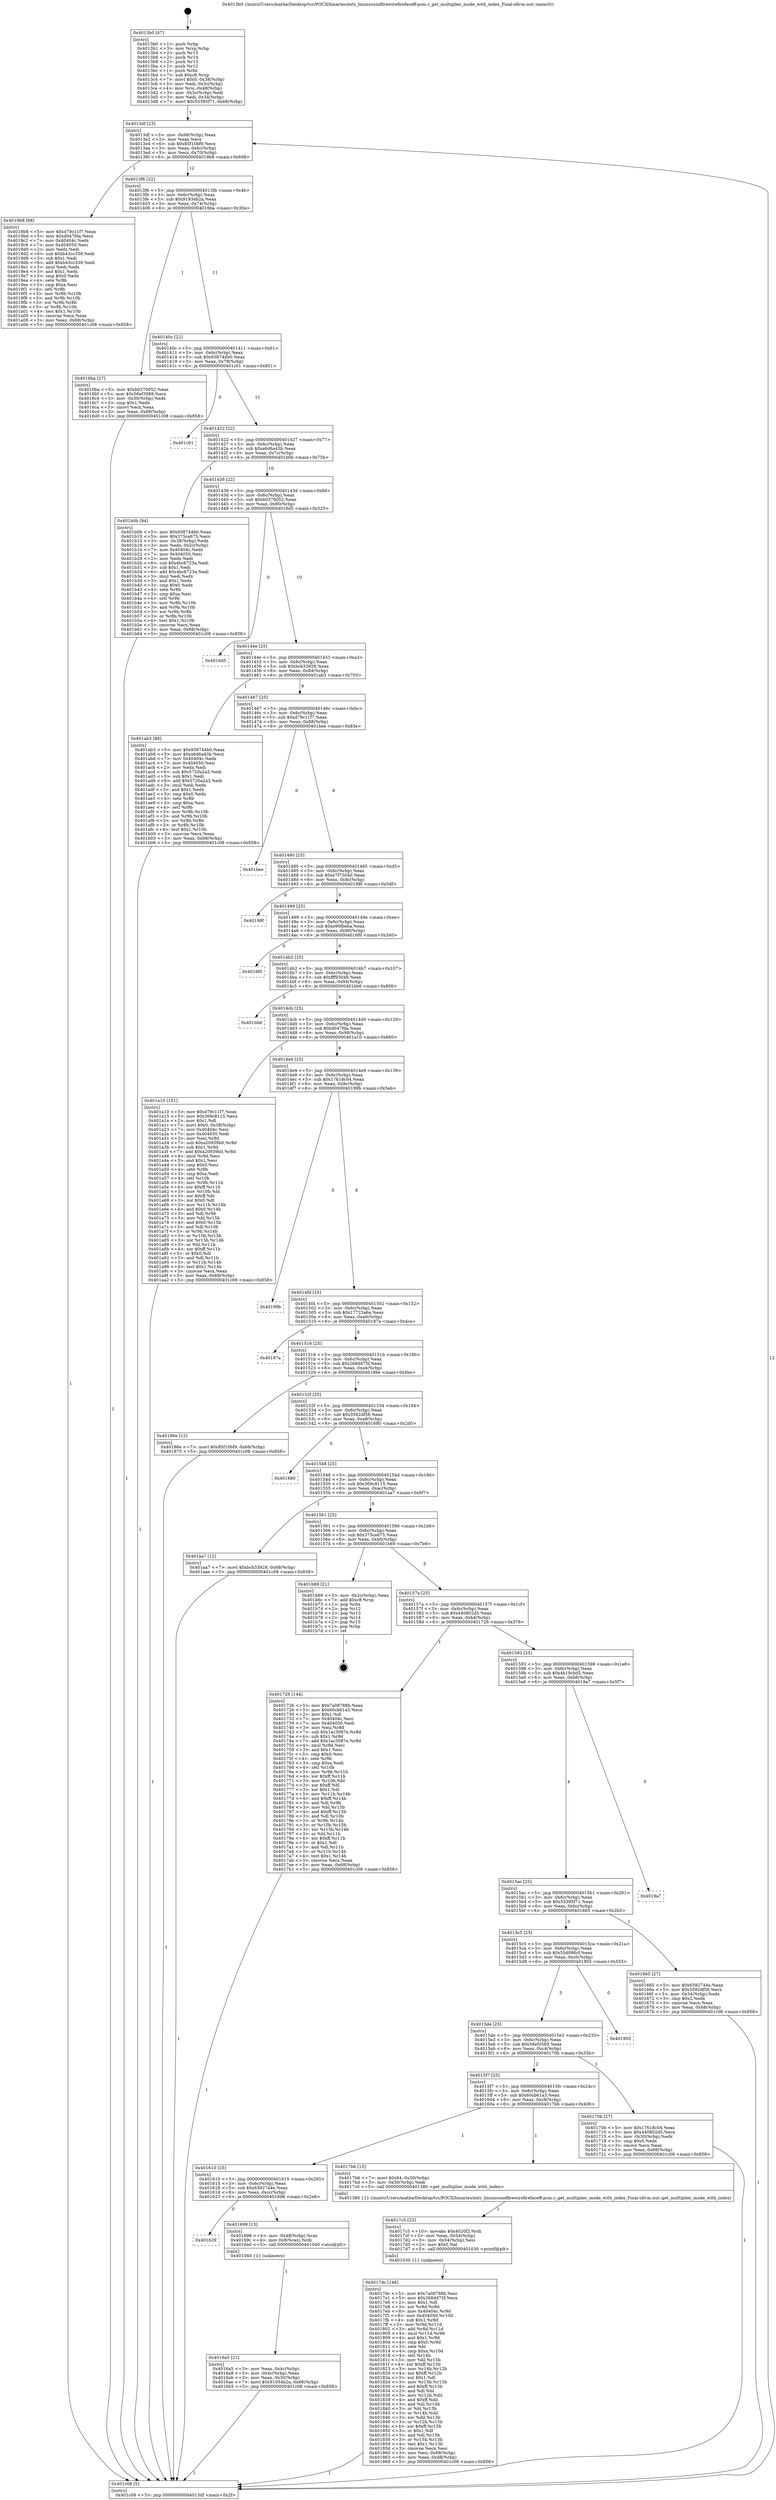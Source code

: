 digraph "0x4013b0" {
  label = "0x4013b0 (/mnt/c/Users/mathe/Desktop/tcc/POCII/binaries/extr_linuxsoundfirewirefirefaceff-pcm.c_get_multiplier_mode_with_index_Final-ollvm.out::main(0))"
  labelloc = "t"
  node[shape=record]

  Entry [label="",width=0.3,height=0.3,shape=circle,fillcolor=black,style=filled]
  "0x4013df" [label="{
     0x4013df [23]\l
     | [instrs]\l
     &nbsp;&nbsp;0x4013df \<+3\>: mov -0x68(%rbp),%eax\l
     &nbsp;&nbsp;0x4013e2 \<+2\>: mov %eax,%ecx\l
     &nbsp;&nbsp;0x4013e4 \<+6\>: sub $0x85f10bf9,%ecx\l
     &nbsp;&nbsp;0x4013ea \<+3\>: mov %eax,-0x6c(%rbp)\l
     &nbsp;&nbsp;0x4013ed \<+3\>: mov %ecx,-0x70(%rbp)\l
     &nbsp;&nbsp;0x4013f0 \<+6\>: je 00000000004019b8 \<main+0x608\>\l
  }"]
  "0x4019b8" [label="{
     0x4019b8 [88]\l
     | [instrs]\l
     &nbsp;&nbsp;0x4019b8 \<+5\>: mov $0xd79c11f7,%eax\l
     &nbsp;&nbsp;0x4019bd \<+5\>: mov $0xd047fda,%ecx\l
     &nbsp;&nbsp;0x4019c2 \<+7\>: mov 0x40404c,%edx\l
     &nbsp;&nbsp;0x4019c9 \<+7\>: mov 0x404050,%esi\l
     &nbsp;&nbsp;0x4019d0 \<+2\>: mov %edx,%edi\l
     &nbsp;&nbsp;0x4019d2 \<+6\>: sub $0xb43cc339,%edi\l
     &nbsp;&nbsp;0x4019d8 \<+3\>: sub $0x1,%edi\l
     &nbsp;&nbsp;0x4019db \<+6\>: add $0xb43cc339,%edi\l
     &nbsp;&nbsp;0x4019e1 \<+3\>: imul %edi,%edx\l
     &nbsp;&nbsp;0x4019e4 \<+3\>: and $0x1,%edx\l
     &nbsp;&nbsp;0x4019e7 \<+3\>: cmp $0x0,%edx\l
     &nbsp;&nbsp;0x4019ea \<+4\>: sete %r8b\l
     &nbsp;&nbsp;0x4019ee \<+3\>: cmp $0xa,%esi\l
     &nbsp;&nbsp;0x4019f1 \<+4\>: setl %r9b\l
     &nbsp;&nbsp;0x4019f5 \<+3\>: mov %r8b,%r10b\l
     &nbsp;&nbsp;0x4019f8 \<+3\>: and %r9b,%r10b\l
     &nbsp;&nbsp;0x4019fb \<+3\>: xor %r9b,%r8b\l
     &nbsp;&nbsp;0x4019fe \<+3\>: or %r8b,%r10b\l
     &nbsp;&nbsp;0x401a01 \<+4\>: test $0x1,%r10b\l
     &nbsp;&nbsp;0x401a05 \<+3\>: cmovne %ecx,%eax\l
     &nbsp;&nbsp;0x401a08 \<+3\>: mov %eax,-0x68(%rbp)\l
     &nbsp;&nbsp;0x401a0b \<+5\>: jmp 0000000000401c08 \<main+0x858\>\l
  }"]
  "0x4013f6" [label="{
     0x4013f6 [22]\l
     | [instrs]\l
     &nbsp;&nbsp;0x4013f6 \<+5\>: jmp 00000000004013fb \<main+0x4b\>\l
     &nbsp;&nbsp;0x4013fb \<+3\>: mov -0x6c(%rbp),%eax\l
     &nbsp;&nbsp;0x4013fe \<+5\>: sub $0x91934b2a,%eax\l
     &nbsp;&nbsp;0x401403 \<+3\>: mov %eax,-0x74(%rbp)\l
     &nbsp;&nbsp;0x401406 \<+6\>: je 00000000004016ba \<main+0x30a\>\l
  }"]
  Exit [label="",width=0.3,height=0.3,shape=circle,fillcolor=black,style=filled,peripheries=2]
  "0x4016ba" [label="{
     0x4016ba [27]\l
     | [instrs]\l
     &nbsp;&nbsp;0x4016ba \<+5\>: mov $0xb0370052,%eax\l
     &nbsp;&nbsp;0x4016bf \<+5\>: mov $0x56ef3569,%ecx\l
     &nbsp;&nbsp;0x4016c4 \<+3\>: mov -0x30(%rbp),%edx\l
     &nbsp;&nbsp;0x4016c7 \<+3\>: cmp $0x1,%edx\l
     &nbsp;&nbsp;0x4016ca \<+3\>: cmovl %ecx,%eax\l
     &nbsp;&nbsp;0x4016cd \<+3\>: mov %eax,-0x68(%rbp)\l
     &nbsp;&nbsp;0x4016d0 \<+5\>: jmp 0000000000401c08 \<main+0x858\>\l
  }"]
  "0x40140c" [label="{
     0x40140c [22]\l
     | [instrs]\l
     &nbsp;&nbsp;0x40140c \<+5\>: jmp 0000000000401411 \<main+0x61\>\l
     &nbsp;&nbsp;0x401411 \<+3\>: mov -0x6c(%rbp),%eax\l
     &nbsp;&nbsp;0x401414 \<+5\>: sub $0x938744b0,%eax\l
     &nbsp;&nbsp;0x401419 \<+3\>: mov %eax,-0x78(%rbp)\l
     &nbsp;&nbsp;0x40141c \<+6\>: je 0000000000401c01 \<main+0x851\>\l
  }"]
  "0x4017dc" [label="{
     0x4017dc [146]\l
     | [instrs]\l
     &nbsp;&nbsp;0x4017dc \<+5\>: mov $0x7a08788b,%esi\l
     &nbsp;&nbsp;0x4017e1 \<+5\>: mov $0x268dd75f,%ecx\l
     &nbsp;&nbsp;0x4017e6 \<+2\>: mov $0x1,%dl\l
     &nbsp;&nbsp;0x4017e8 \<+3\>: xor %r8d,%r8d\l
     &nbsp;&nbsp;0x4017eb \<+8\>: mov 0x40404c,%r9d\l
     &nbsp;&nbsp;0x4017f3 \<+8\>: mov 0x404050,%r10d\l
     &nbsp;&nbsp;0x4017fb \<+4\>: sub $0x1,%r8d\l
     &nbsp;&nbsp;0x4017ff \<+3\>: mov %r9d,%r11d\l
     &nbsp;&nbsp;0x401802 \<+3\>: add %r8d,%r11d\l
     &nbsp;&nbsp;0x401805 \<+4\>: imul %r11d,%r9d\l
     &nbsp;&nbsp;0x401809 \<+4\>: and $0x1,%r9d\l
     &nbsp;&nbsp;0x40180d \<+4\>: cmp $0x0,%r9d\l
     &nbsp;&nbsp;0x401811 \<+3\>: sete %bl\l
     &nbsp;&nbsp;0x401814 \<+4\>: cmp $0xa,%r10d\l
     &nbsp;&nbsp;0x401818 \<+4\>: setl %r14b\l
     &nbsp;&nbsp;0x40181c \<+3\>: mov %bl,%r15b\l
     &nbsp;&nbsp;0x40181f \<+4\>: xor $0xff,%r15b\l
     &nbsp;&nbsp;0x401823 \<+3\>: mov %r14b,%r12b\l
     &nbsp;&nbsp;0x401826 \<+4\>: xor $0xff,%r12b\l
     &nbsp;&nbsp;0x40182a \<+3\>: xor $0x1,%dl\l
     &nbsp;&nbsp;0x40182d \<+3\>: mov %r15b,%r13b\l
     &nbsp;&nbsp;0x401830 \<+4\>: and $0xff,%r13b\l
     &nbsp;&nbsp;0x401834 \<+2\>: and %dl,%bl\l
     &nbsp;&nbsp;0x401836 \<+3\>: mov %r12b,%dil\l
     &nbsp;&nbsp;0x401839 \<+4\>: and $0xff,%dil\l
     &nbsp;&nbsp;0x40183d \<+3\>: and %dl,%r14b\l
     &nbsp;&nbsp;0x401840 \<+3\>: or %bl,%r13b\l
     &nbsp;&nbsp;0x401843 \<+3\>: or %r14b,%dil\l
     &nbsp;&nbsp;0x401846 \<+3\>: xor %dil,%r13b\l
     &nbsp;&nbsp;0x401849 \<+3\>: or %r12b,%r15b\l
     &nbsp;&nbsp;0x40184c \<+4\>: xor $0xff,%r15b\l
     &nbsp;&nbsp;0x401850 \<+3\>: or $0x1,%dl\l
     &nbsp;&nbsp;0x401853 \<+3\>: and %dl,%r15b\l
     &nbsp;&nbsp;0x401856 \<+3\>: or %r15b,%r13b\l
     &nbsp;&nbsp;0x401859 \<+4\>: test $0x1,%r13b\l
     &nbsp;&nbsp;0x40185d \<+3\>: cmovne %ecx,%esi\l
     &nbsp;&nbsp;0x401860 \<+3\>: mov %esi,-0x68(%rbp)\l
     &nbsp;&nbsp;0x401863 \<+6\>: mov %eax,-0xd8(%rbp)\l
     &nbsp;&nbsp;0x401869 \<+5\>: jmp 0000000000401c08 \<main+0x858\>\l
  }"]
  "0x401c01" [label="{
     0x401c01\l
  }", style=dashed]
  "0x401422" [label="{
     0x401422 [22]\l
     | [instrs]\l
     &nbsp;&nbsp;0x401422 \<+5\>: jmp 0000000000401427 \<main+0x77\>\l
     &nbsp;&nbsp;0x401427 \<+3\>: mov -0x6c(%rbp),%eax\l
     &nbsp;&nbsp;0x40142a \<+5\>: sub $0xa6d6a43b,%eax\l
     &nbsp;&nbsp;0x40142f \<+3\>: mov %eax,-0x7c(%rbp)\l
     &nbsp;&nbsp;0x401432 \<+6\>: je 0000000000401b0b \<main+0x75b\>\l
  }"]
  "0x4017c5" [label="{
     0x4017c5 [23]\l
     | [instrs]\l
     &nbsp;&nbsp;0x4017c5 \<+10\>: movabs $0x4020f2,%rdi\l
     &nbsp;&nbsp;0x4017cf \<+3\>: mov %eax,-0x54(%rbp)\l
     &nbsp;&nbsp;0x4017d2 \<+3\>: mov -0x54(%rbp),%esi\l
     &nbsp;&nbsp;0x4017d5 \<+2\>: mov $0x0,%al\l
     &nbsp;&nbsp;0x4017d7 \<+5\>: call 0000000000401030 \<printf@plt\>\l
     | [calls]\l
     &nbsp;&nbsp;0x401030 \{1\} (unknown)\l
  }"]
  "0x401b0b" [label="{
     0x401b0b [94]\l
     | [instrs]\l
     &nbsp;&nbsp;0x401b0b \<+5\>: mov $0x938744b0,%eax\l
     &nbsp;&nbsp;0x401b10 \<+5\>: mov $0x375ca675,%ecx\l
     &nbsp;&nbsp;0x401b15 \<+3\>: mov -0x38(%rbp),%edx\l
     &nbsp;&nbsp;0x401b18 \<+3\>: mov %edx,-0x2c(%rbp)\l
     &nbsp;&nbsp;0x401b1b \<+7\>: mov 0x40404c,%edx\l
     &nbsp;&nbsp;0x401b22 \<+7\>: mov 0x404050,%esi\l
     &nbsp;&nbsp;0x401b29 \<+2\>: mov %edx,%edi\l
     &nbsp;&nbsp;0x401b2b \<+6\>: sub $0x4bc6723a,%edi\l
     &nbsp;&nbsp;0x401b31 \<+3\>: sub $0x1,%edi\l
     &nbsp;&nbsp;0x401b34 \<+6\>: add $0x4bc6723a,%edi\l
     &nbsp;&nbsp;0x401b3a \<+3\>: imul %edi,%edx\l
     &nbsp;&nbsp;0x401b3d \<+3\>: and $0x1,%edx\l
     &nbsp;&nbsp;0x401b40 \<+3\>: cmp $0x0,%edx\l
     &nbsp;&nbsp;0x401b43 \<+4\>: sete %r8b\l
     &nbsp;&nbsp;0x401b47 \<+3\>: cmp $0xa,%esi\l
     &nbsp;&nbsp;0x401b4a \<+4\>: setl %r9b\l
     &nbsp;&nbsp;0x401b4e \<+3\>: mov %r8b,%r10b\l
     &nbsp;&nbsp;0x401b51 \<+3\>: and %r9b,%r10b\l
     &nbsp;&nbsp;0x401b54 \<+3\>: xor %r9b,%r8b\l
     &nbsp;&nbsp;0x401b57 \<+3\>: or %r8b,%r10b\l
     &nbsp;&nbsp;0x401b5a \<+4\>: test $0x1,%r10b\l
     &nbsp;&nbsp;0x401b5e \<+3\>: cmovne %ecx,%eax\l
     &nbsp;&nbsp;0x401b61 \<+3\>: mov %eax,-0x68(%rbp)\l
     &nbsp;&nbsp;0x401b64 \<+5\>: jmp 0000000000401c08 \<main+0x858\>\l
  }"]
  "0x401438" [label="{
     0x401438 [22]\l
     | [instrs]\l
     &nbsp;&nbsp;0x401438 \<+5\>: jmp 000000000040143d \<main+0x8d\>\l
     &nbsp;&nbsp;0x40143d \<+3\>: mov -0x6c(%rbp),%eax\l
     &nbsp;&nbsp;0x401440 \<+5\>: sub $0xb0370052,%eax\l
     &nbsp;&nbsp;0x401445 \<+3\>: mov %eax,-0x80(%rbp)\l
     &nbsp;&nbsp;0x401448 \<+6\>: je 00000000004016d5 \<main+0x325\>\l
  }"]
  "0x4016a5" [label="{
     0x4016a5 [21]\l
     | [instrs]\l
     &nbsp;&nbsp;0x4016a5 \<+3\>: mov %eax,-0x4c(%rbp)\l
     &nbsp;&nbsp;0x4016a8 \<+3\>: mov -0x4c(%rbp),%eax\l
     &nbsp;&nbsp;0x4016ab \<+3\>: mov %eax,-0x30(%rbp)\l
     &nbsp;&nbsp;0x4016ae \<+7\>: movl $0x91934b2a,-0x68(%rbp)\l
     &nbsp;&nbsp;0x4016b5 \<+5\>: jmp 0000000000401c08 \<main+0x858\>\l
  }"]
  "0x4016d5" [label="{
     0x4016d5\l
  }", style=dashed]
  "0x40144e" [label="{
     0x40144e [25]\l
     | [instrs]\l
     &nbsp;&nbsp;0x40144e \<+5\>: jmp 0000000000401453 \<main+0xa3\>\l
     &nbsp;&nbsp;0x401453 \<+3\>: mov -0x6c(%rbp),%eax\l
     &nbsp;&nbsp;0x401456 \<+5\>: sub $0xbcb33928,%eax\l
     &nbsp;&nbsp;0x40145b \<+6\>: mov %eax,-0x84(%rbp)\l
     &nbsp;&nbsp;0x401461 \<+6\>: je 0000000000401ab3 \<main+0x703\>\l
  }"]
  "0x401629" [label="{
     0x401629\l
  }", style=dashed]
  "0x401ab3" [label="{
     0x401ab3 [88]\l
     | [instrs]\l
     &nbsp;&nbsp;0x401ab3 \<+5\>: mov $0x938744b0,%eax\l
     &nbsp;&nbsp;0x401ab8 \<+5\>: mov $0xa6d6a43b,%ecx\l
     &nbsp;&nbsp;0x401abd \<+7\>: mov 0x40404c,%edx\l
     &nbsp;&nbsp;0x401ac4 \<+7\>: mov 0x404050,%esi\l
     &nbsp;&nbsp;0x401acb \<+2\>: mov %edx,%edi\l
     &nbsp;&nbsp;0x401acd \<+6\>: sub $0x5720a2a3,%edi\l
     &nbsp;&nbsp;0x401ad3 \<+3\>: sub $0x1,%edi\l
     &nbsp;&nbsp;0x401ad6 \<+6\>: add $0x5720a2a3,%edi\l
     &nbsp;&nbsp;0x401adc \<+3\>: imul %edi,%edx\l
     &nbsp;&nbsp;0x401adf \<+3\>: and $0x1,%edx\l
     &nbsp;&nbsp;0x401ae2 \<+3\>: cmp $0x0,%edx\l
     &nbsp;&nbsp;0x401ae5 \<+4\>: sete %r8b\l
     &nbsp;&nbsp;0x401ae9 \<+3\>: cmp $0xa,%esi\l
     &nbsp;&nbsp;0x401aec \<+4\>: setl %r9b\l
     &nbsp;&nbsp;0x401af0 \<+3\>: mov %r8b,%r10b\l
     &nbsp;&nbsp;0x401af3 \<+3\>: and %r9b,%r10b\l
     &nbsp;&nbsp;0x401af6 \<+3\>: xor %r9b,%r8b\l
     &nbsp;&nbsp;0x401af9 \<+3\>: or %r8b,%r10b\l
     &nbsp;&nbsp;0x401afc \<+4\>: test $0x1,%r10b\l
     &nbsp;&nbsp;0x401b00 \<+3\>: cmovne %ecx,%eax\l
     &nbsp;&nbsp;0x401b03 \<+3\>: mov %eax,-0x68(%rbp)\l
     &nbsp;&nbsp;0x401b06 \<+5\>: jmp 0000000000401c08 \<main+0x858\>\l
  }"]
  "0x401467" [label="{
     0x401467 [25]\l
     | [instrs]\l
     &nbsp;&nbsp;0x401467 \<+5\>: jmp 000000000040146c \<main+0xbc\>\l
     &nbsp;&nbsp;0x40146c \<+3\>: mov -0x6c(%rbp),%eax\l
     &nbsp;&nbsp;0x40146f \<+5\>: sub $0xd79c11f7,%eax\l
     &nbsp;&nbsp;0x401474 \<+6\>: mov %eax,-0x88(%rbp)\l
     &nbsp;&nbsp;0x40147a \<+6\>: je 0000000000401bee \<main+0x83e\>\l
  }"]
  "0x401698" [label="{
     0x401698 [13]\l
     | [instrs]\l
     &nbsp;&nbsp;0x401698 \<+4\>: mov -0x48(%rbp),%rax\l
     &nbsp;&nbsp;0x40169c \<+4\>: mov 0x8(%rax),%rdi\l
     &nbsp;&nbsp;0x4016a0 \<+5\>: call 0000000000401040 \<atoi@plt\>\l
     | [calls]\l
     &nbsp;&nbsp;0x401040 \{1\} (unknown)\l
  }"]
  "0x401bee" [label="{
     0x401bee\l
  }", style=dashed]
  "0x401480" [label="{
     0x401480 [25]\l
     | [instrs]\l
     &nbsp;&nbsp;0x401480 \<+5\>: jmp 0000000000401485 \<main+0xd5\>\l
     &nbsp;&nbsp;0x401485 \<+3\>: mov -0x6c(%rbp),%eax\l
     &nbsp;&nbsp;0x401488 \<+5\>: sub $0xe7f73040,%eax\l
     &nbsp;&nbsp;0x40148d \<+6\>: mov %eax,-0x8c(%rbp)\l
     &nbsp;&nbsp;0x401493 \<+6\>: je 000000000040198f \<main+0x5df\>\l
  }"]
  "0x401610" [label="{
     0x401610 [25]\l
     | [instrs]\l
     &nbsp;&nbsp;0x401610 \<+5\>: jmp 0000000000401615 \<main+0x265\>\l
     &nbsp;&nbsp;0x401615 \<+3\>: mov -0x6c(%rbp),%eax\l
     &nbsp;&nbsp;0x401618 \<+5\>: sub $0x6392744e,%eax\l
     &nbsp;&nbsp;0x40161d \<+6\>: mov %eax,-0xcc(%rbp)\l
     &nbsp;&nbsp;0x401623 \<+6\>: je 0000000000401698 \<main+0x2e8\>\l
  }"]
  "0x40198f" [label="{
     0x40198f\l
  }", style=dashed]
  "0x401499" [label="{
     0x401499 [25]\l
     | [instrs]\l
     &nbsp;&nbsp;0x401499 \<+5\>: jmp 000000000040149e \<main+0xee\>\l
     &nbsp;&nbsp;0x40149e \<+3\>: mov -0x6c(%rbp),%eax\l
     &nbsp;&nbsp;0x4014a1 \<+5\>: sub $0xe90fbeba,%eax\l
     &nbsp;&nbsp;0x4014a6 \<+6\>: mov %eax,-0x90(%rbp)\l
     &nbsp;&nbsp;0x4014ac \<+6\>: je 00000000004016f0 \<main+0x340\>\l
  }"]
  "0x4017b6" [label="{
     0x4017b6 [15]\l
     | [instrs]\l
     &nbsp;&nbsp;0x4017b6 \<+7\>: movl $0x64,-0x50(%rbp)\l
     &nbsp;&nbsp;0x4017bd \<+3\>: mov -0x50(%rbp),%edi\l
     &nbsp;&nbsp;0x4017c0 \<+5\>: call 0000000000401380 \<get_multiplier_mode_with_index\>\l
     | [calls]\l
     &nbsp;&nbsp;0x401380 \{1\} (/mnt/c/Users/mathe/Desktop/tcc/POCII/binaries/extr_linuxsoundfirewirefirefaceff-pcm.c_get_multiplier_mode_with_index_Final-ollvm.out::get_multiplier_mode_with_index)\l
  }"]
  "0x4016f0" [label="{
     0x4016f0\l
  }", style=dashed]
  "0x4014b2" [label="{
     0x4014b2 [25]\l
     | [instrs]\l
     &nbsp;&nbsp;0x4014b2 \<+5\>: jmp 00000000004014b7 \<main+0x107\>\l
     &nbsp;&nbsp;0x4014b7 \<+3\>: mov -0x6c(%rbp),%eax\l
     &nbsp;&nbsp;0x4014ba \<+5\>: sub $0xfff93048,%eax\l
     &nbsp;&nbsp;0x4014bf \<+6\>: mov %eax,-0x94(%rbp)\l
     &nbsp;&nbsp;0x4014c5 \<+6\>: je 0000000000401bb6 \<main+0x806\>\l
  }"]
  "0x4015f7" [label="{
     0x4015f7 [25]\l
     | [instrs]\l
     &nbsp;&nbsp;0x4015f7 \<+5\>: jmp 00000000004015fc \<main+0x24c\>\l
     &nbsp;&nbsp;0x4015fc \<+3\>: mov -0x6c(%rbp),%eax\l
     &nbsp;&nbsp;0x4015ff \<+5\>: sub $0x60cb61a3,%eax\l
     &nbsp;&nbsp;0x401604 \<+6\>: mov %eax,-0xc8(%rbp)\l
     &nbsp;&nbsp;0x40160a \<+6\>: je 00000000004017b6 \<main+0x406\>\l
  }"]
  "0x401bb6" [label="{
     0x401bb6\l
  }", style=dashed]
  "0x4014cb" [label="{
     0x4014cb [25]\l
     | [instrs]\l
     &nbsp;&nbsp;0x4014cb \<+5\>: jmp 00000000004014d0 \<main+0x120\>\l
     &nbsp;&nbsp;0x4014d0 \<+3\>: mov -0x6c(%rbp),%eax\l
     &nbsp;&nbsp;0x4014d3 \<+5\>: sub $0xd047fda,%eax\l
     &nbsp;&nbsp;0x4014d8 \<+6\>: mov %eax,-0x98(%rbp)\l
     &nbsp;&nbsp;0x4014de \<+6\>: je 0000000000401a10 \<main+0x660\>\l
  }"]
  "0x40170b" [label="{
     0x40170b [27]\l
     | [instrs]\l
     &nbsp;&nbsp;0x40170b \<+5\>: mov $0x17618c04,%eax\l
     &nbsp;&nbsp;0x401710 \<+5\>: mov $0x440802d5,%ecx\l
     &nbsp;&nbsp;0x401715 \<+3\>: mov -0x30(%rbp),%edx\l
     &nbsp;&nbsp;0x401718 \<+3\>: cmp $0x0,%edx\l
     &nbsp;&nbsp;0x40171b \<+3\>: cmove %ecx,%eax\l
     &nbsp;&nbsp;0x40171e \<+3\>: mov %eax,-0x68(%rbp)\l
     &nbsp;&nbsp;0x401721 \<+5\>: jmp 0000000000401c08 \<main+0x858\>\l
  }"]
  "0x401a10" [label="{
     0x401a10 [151]\l
     | [instrs]\l
     &nbsp;&nbsp;0x401a10 \<+5\>: mov $0xd79c11f7,%eax\l
     &nbsp;&nbsp;0x401a15 \<+5\>: mov $0x369c8115,%ecx\l
     &nbsp;&nbsp;0x401a1a \<+2\>: mov $0x1,%dl\l
     &nbsp;&nbsp;0x401a1c \<+7\>: movl $0x0,-0x38(%rbp)\l
     &nbsp;&nbsp;0x401a23 \<+7\>: mov 0x40404c,%esi\l
     &nbsp;&nbsp;0x401a2a \<+7\>: mov 0x404050,%edi\l
     &nbsp;&nbsp;0x401a31 \<+3\>: mov %esi,%r8d\l
     &nbsp;&nbsp;0x401a34 \<+7\>: sub $0xa20939b0,%r8d\l
     &nbsp;&nbsp;0x401a3b \<+4\>: sub $0x1,%r8d\l
     &nbsp;&nbsp;0x401a3f \<+7\>: add $0xa20939b0,%r8d\l
     &nbsp;&nbsp;0x401a46 \<+4\>: imul %r8d,%esi\l
     &nbsp;&nbsp;0x401a4a \<+3\>: and $0x1,%esi\l
     &nbsp;&nbsp;0x401a4d \<+3\>: cmp $0x0,%esi\l
     &nbsp;&nbsp;0x401a50 \<+4\>: sete %r9b\l
     &nbsp;&nbsp;0x401a54 \<+3\>: cmp $0xa,%edi\l
     &nbsp;&nbsp;0x401a57 \<+4\>: setl %r10b\l
     &nbsp;&nbsp;0x401a5b \<+3\>: mov %r9b,%r11b\l
     &nbsp;&nbsp;0x401a5e \<+4\>: xor $0xff,%r11b\l
     &nbsp;&nbsp;0x401a62 \<+3\>: mov %r10b,%bl\l
     &nbsp;&nbsp;0x401a65 \<+3\>: xor $0xff,%bl\l
     &nbsp;&nbsp;0x401a68 \<+3\>: xor $0x0,%dl\l
     &nbsp;&nbsp;0x401a6b \<+3\>: mov %r11b,%r14b\l
     &nbsp;&nbsp;0x401a6e \<+4\>: and $0x0,%r14b\l
     &nbsp;&nbsp;0x401a72 \<+3\>: and %dl,%r9b\l
     &nbsp;&nbsp;0x401a75 \<+3\>: mov %bl,%r15b\l
     &nbsp;&nbsp;0x401a78 \<+4\>: and $0x0,%r15b\l
     &nbsp;&nbsp;0x401a7c \<+3\>: and %dl,%r10b\l
     &nbsp;&nbsp;0x401a7f \<+3\>: or %r9b,%r14b\l
     &nbsp;&nbsp;0x401a82 \<+3\>: or %r10b,%r15b\l
     &nbsp;&nbsp;0x401a85 \<+3\>: xor %r15b,%r14b\l
     &nbsp;&nbsp;0x401a88 \<+3\>: or %bl,%r11b\l
     &nbsp;&nbsp;0x401a8b \<+4\>: xor $0xff,%r11b\l
     &nbsp;&nbsp;0x401a8f \<+3\>: or $0x0,%dl\l
     &nbsp;&nbsp;0x401a92 \<+3\>: and %dl,%r11b\l
     &nbsp;&nbsp;0x401a95 \<+3\>: or %r11b,%r14b\l
     &nbsp;&nbsp;0x401a98 \<+4\>: test $0x1,%r14b\l
     &nbsp;&nbsp;0x401a9c \<+3\>: cmovne %ecx,%eax\l
     &nbsp;&nbsp;0x401a9f \<+3\>: mov %eax,-0x68(%rbp)\l
     &nbsp;&nbsp;0x401aa2 \<+5\>: jmp 0000000000401c08 \<main+0x858\>\l
  }"]
  "0x4014e4" [label="{
     0x4014e4 [25]\l
     | [instrs]\l
     &nbsp;&nbsp;0x4014e4 \<+5\>: jmp 00000000004014e9 \<main+0x139\>\l
     &nbsp;&nbsp;0x4014e9 \<+3\>: mov -0x6c(%rbp),%eax\l
     &nbsp;&nbsp;0x4014ec \<+5\>: sub $0x17618c04,%eax\l
     &nbsp;&nbsp;0x4014f1 \<+6\>: mov %eax,-0x9c(%rbp)\l
     &nbsp;&nbsp;0x4014f7 \<+6\>: je 000000000040199b \<main+0x5eb\>\l
  }"]
  "0x4015de" [label="{
     0x4015de [25]\l
     | [instrs]\l
     &nbsp;&nbsp;0x4015de \<+5\>: jmp 00000000004015e3 \<main+0x233\>\l
     &nbsp;&nbsp;0x4015e3 \<+3\>: mov -0x6c(%rbp),%eax\l
     &nbsp;&nbsp;0x4015e6 \<+5\>: sub $0x56ef3569,%eax\l
     &nbsp;&nbsp;0x4015eb \<+6\>: mov %eax,-0xc4(%rbp)\l
     &nbsp;&nbsp;0x4015f1 \<+6\>: je 000000000040170b \<main+0x35b\>\l
  }"]
  "0x40199b" [label="{
     0x40199b\l
  }", style=dashed]
  "0x4014fd" [label="{
     0x4014fd [25]\l
     | [instrs]\l
     &nbsp;&nbsp;0x4014fd \<+5\>: jmp 0000000000401502 \<main+0x152\>\l
     &nbsp;&nbsp;0x401502 \<+3\>: mov -0x6c(%rbp),%eax\l
     &nbsp;&nbsp;0x401505 \<+5\>: sub $0x17722a6a,%eax\l
     &nbsp;&nbsp;0x40150a \<+6\>: mov %eax,-0xa0(%rbp)\l
     &nbsp;&nbsp;0x401510 \<+6\>: je 000000000040187a \<main+0x4ca\>\l
  }"]
  "0x401905" [label="{
     0x401905\l
  }", style=dashed]
  "0x40187a" [label="{
     0x40187a\l
  }", style=dashed]
  "0x401516" [label="{
     0x401516 [25]\l
     | [instrs]\l
     &nbsp;&nbsp;0x401516 \<+5\>: jmp 000000000040151b \<main+0x16b\>\l
     &nbsp;&nbsp;0x40151b \<+3\>: mov -0x6c(%rbp),%eax\l
     &nbsp;&nbsp;0x40151e \<+5\>: sub $0x268dd75f,%eax\l
     &nbsp;&nbsp;0x401523 \<+6\>: mov %eax,-0xa4(%rbp)\l
     &nbsp;&nbsp;0x401529 \<+6\>: je 000000000040186e \<main+0x4be\>\l
  }"]
  "0x4013b0" [label="{
     0x4013b0 [47]\l
     | [instrs]\l
     &nbsp;&nbsp;0x4013b0 \<+1\>: push %rbp\l
     &nbsp;&nbsp;0x4013b1 \<+3\>: mov %rsp,%rbp\l
     &nbsp;&nbsp;0x4013b4 \<+2\>: push %r15\l
     &nbsp;&nbsp;0x4013b6 \<+2\>: push %r14\l
     &nbsp;&nbsp;0x4013b8 \<+2\>: push %r13\l
     &nbsp;&nbsp;0x4013ba \<+2\>: push %r12\l
     &nbsp;&nbsp;0x4013bc \<+1\>: push %rbx\l
     &nbsp;&nbsp;0x4013bd \<+7\>: sub $0xc8,%rsp\l
     &nbsp;&nbsp;0x4013c4 \<+7\>: movl $0x0,-0x38(%rbp)\l
     &nbsp;&nbsp;0x4013cb \<+3\>: mov %edi,-0x3c(%rbp)\l
     &nbsp;&nbsp;0x4013ce \<+4\>: mov %rsi,-0x48(%rbp)\l
     &nbsp;&nbsp;0x4013d2 \<+3\>: mov -0x3c(%rbp),%edi\l
     &nbsp;&nbsp;0x4013d5 \<+3\>: mov %edi,-0x34(%rbp)\l
     &nbsp;&nbsp;0x4013d8 \<+7\>: movl $0x55395f71,-0x68(%rbp)\l
  }"]
  "0x40186e" [label="{
     0x40186e [12]\l
     | [instrs]\l
     &nbsp;&nbsp;0x40186e \<+7\>: movl $0x85f10bf9,-0x68(%rbp)\l
     &nbsp;&nbsp;0x401875 \<+5\>: jmp 0000000000401c08 \<main+0x858\>\l
  }"]
  "0x40152f" [label="{
     0x40152f [25]\l
     | [instrs]\l
     &nbsp;&nbsp;0x40152f \<+5\>: jmp 0000000000401534 \<main+0x184\>\l
     &nbsp;&nbsp;0x401534 \<+3\>: mov -0x6c(%rbp),%eax\l
     &nbsp;&nbsp;0x401537 \<+5\>: sub $0x3592df58,%eax\l
     &nbsp;&nbsp;0x40153c \<+6\>: mov %eax,-0xa8(%rbp)\l
     &nbsp;&nbsp;0x401542 \<+6\>: je 0000000000401680 \<main+0x2d0\>\l
  }"]
  "0x401c08" [label="{
     0x401c08 [5]\l
     | [instrs]\l
     &nbsp;&nbsp;0x401c08 \<+5\>: jmp 00000000004013df \<main+0x2f\>\l
  }"]
  "0x401680" [label="{
     0x401680\l
  }", style=dashed]
  "0x401548" [label="{
     0x401548 [25]\l
     | [instrs]\l
     &nbsp;&nbsp;0x401548 \<+5\>: jmp 000000000040154d \<main+0x19d\>\l
     &nbsp;&nbsp;0x40154d \<+3\>: mov -0x6c(%rbp),%eax\l
     &nbsp;&nbsp;0x401550 \<+5\>: sub $0x369c8115,%eax\l
     &nbsp;&nbsp;0x401555 \<+6\>: mov %eax,-0xac(%rbp)\l
     &nbsp;&nbsp;0x40155b \<+6\>: je 0000000000401aa7 \<main+0x6f7\>\l
  }"]
  "0x4015c5" [label="{
     0x4015c5 [25]\l
     | [instrs]\l
     &nbsp;&nbsp;0x4015c5 \<+5\>: jmp 00000000004015ca \<main+0x21a\>\l
     &nbsp;&nbsp;0x4015ca \<+3\>: mov -0x6c(%rbp),%eax\l
     &nbsp;&nbsp;0x4015cd \<+5\>: sub $0x55d086cf,%eax\l
     &nbsp;&nbsp;0x4015d2 \<+6\>: mov %eax,-0xc0(%rbp)\l
     &nbsp;&nbsp;0x4015d8 \<+6\>: je 0000000000401905 \<main+0x555\>\l
  }"]
  "0x401aa7" [label="{
     0x401aa7 [12]\l
     | [instrs]\l
     &nbsp;&nbsp;0x401aa7 \<+7\>: movl $0xbcb33928,-0x68(%rbp)\l
     &nbsp;&nbsp;0x401aae \<+5\>: jmp 0000000000401c08 \<main+0x858\>\l
  }"]
  "0x401561" [label="{
     0x401561 [25]\l
     | [instrs]\l
     &nbsp;&nbsp;0x401561 \<+5\>: jmp 0000000000401566 \<main+0x1b6\>\l
     &nbsp;&nbsp;0x401566 \<+3\>: mov -0x6c(%rbp),%eax\l
     &nbsp;&nbsp;0x401569 \<+5\>: sub $0x375ca675,%eax\l
     &nbsp;&nbsp;0x40156e \<+6\>: mov %eax,-0xb0(%rbp)\l
     &nbsp;&nbsp;0x401574 \<+6\>: je 0000000000401b69 \<main+0x7b9\>\l
  }"]
  "0x401665" [label="{
     0x401665 [27]\l
     | [instrs]\l
     &nbsp;&nbsp;0x401665 \<+5\>: mov $0x6392744e,%eax\l
     &nbsp;&nbsp;0x40166a \<+5\>: mov $0x3592df58,%ecx\l
     &nbsp;&nbsp;0x40166f \<+3\>: mov -0x34(%rbp),%edx\l
     &nbsp;&nbsp;0x401672 \<+3\>: cmp $0x2,%edx\l
     &nbsp;&nbsp;0x401675 \<+3\>: cmovne %ecx,%eax\l
     &nbsp;&nbsp;0x401678 \<+3\>: mov %eax,-0x68(%rbp)\l
     &nbsp;&nbsp;0x40167b \<+5\>: jmp 0000000000401c08 \<main+0x858\>\l
  }"]
  "0x401b69" [label="{
     0x401b69 [21]\l
     | [instrs]\l
     &nbsp;&nbsp;0x401b69 \<+3\>: mov -0x2c(%rbp),%eax\l
     &nbsp;&nbsp;0x401b6c \<+7\>: add $0xc8,%rsp\l
     &nbsp;&nbsp;0x401b73 \<+1\>: pop %rbx\l
     &nbsp;&nbsp;0x401b74 \<+2\>: pop %r12\l
     &nbsp;&nbsp;0x401b76 \<+2\>: pop %r13\l
     &nbsp;&nbsp;0x401b78 \<+2\>: pop %r14\l
     &nbsp;&nbsp;0x401b7a \<+2\>: pop %r15\l
     &nbsp;&nbsp;0x401b7c \<+1\>: pop %rbp\l
     &nbsp;&nbsp;0x401b7d \<+1\>: ret\l
  }"]
  "0x40157a" [label="{
     0x40157a [25]\l
     | [instrs]\l
     &nbsp;&nbsp;0x40157a \<+5\>: jmp 000000000040157f \<main+0x1cf\>\l
     &nbsp;&nbsp;0x40157f \<+3\>: mov -0x6c(%rbp),%eax\l
     &nbsp;&nbsp;0x401582 \<+5\>: sub $0x440802d5,%eax\l
     &nbsp;&nbsp;0x401587 \<+6\>: mov %eax,-0xb4(%rbp)\l
     &nbsp;&nbsp;0x40158d \<+6\>: je 0000000000401726 \<main+0x376\>\l
  }"]
  "0x4015ac" [label="{
     0x4015ac [25]\l
     | [instrs]\l
     &nbsp;&nbsp;0x4015ac \<+5\>: jmp 00000000004015b1 \<main+0x201\>\l
     &nbsp;&nbsp;0x4015b1 \<+3\>: mov -0x6c(%rbp),%eax\l
     &nbsp;&nbsp;0x4015b4 \<+5\>: sub $0x55395f71,%eax\l
     &nbsp;&nbsp;0x4015b9 \<+6\>: mov %eax,-0xbc(%rbp)\l
     &nbsp;&nbsp;0x4015bf \<+6\>: je 0000000000401665 \<main+0x2b5\>\l
  }"]
  "0x401726" [label="{
     0x401726 [144]\l
     | [instrs]\l
     &nbsp;&nbsp;0x401726 \<+5\>: mov $0x7a08788b,%eax\l
     &nbsp;&nbsp;0x40172b \<+5\>: mov $0x60cb61a3,%ecx\l
     &nbsp;&nbsp;0x401730 \<+2\>: mov $0x1,%dl\l
     &nbsp;&nbsp;0x401732 \<+7\>: mov 0x40404c,%esi\l
     &nbsp;&nbsp;0x401739 \<+7\>: mov 0x404050,%edi\l
     &nbsp;&nbsp;0x401740 \<+3\>: mov %esi,%r8d\l
     &nbsp;&nbsp;0x401743 \<+7\>: sub $0x1ac3087e,%r8d\l
     &nbsp;&nbsp;0x40174a \<+4\>: sub $0x1,%r8d\l
     &nbsp;&nbsp;0x40174e \<+7\>: add $0x1ac3087e,%r8d\l
     &nbsp;&nbsp;0x401755 \<+4\>: imul %r8d,%esi\l
     &nbsp;&nbsp;0x401759 \<+3\>: and $0x1,%esi\l
     &nbsp;&nbsp;0x40175c \<+3\>: cmp $0x0,%esi\l
     &nbsp;&nbsp;0x40175f \<+4\>: sete %r9b\l
     &nbsp;&nbsp;0x401763 \<+3\>: cmp $0xa,%edi\l
     &nbsp;&nbsp;0x401766 \<+4\>: setl %r10b\l
     &nbsp;&nbsp;0x40176a \<+3\>: mov %r9b,%r11b\l
     &nbsp;&nbsp;0x40176d \<+4\>: xor $0xff,%r11b\l
     &nbsp;&nbsp;0x401771 \<+3\>: mov %r10b,%bl\l
     &nbsp;&nbsp;0x401774 \<+3\>: xor $0xff,%bl\l
     &nbsp;&nbsp;0x401777 \<+3\>: xor $0x1,%dl\l
     &nbsp;&nbsp;0x40177a \<+3\>: mov %r11b,%r14b\l
     &nbsp;&nbsp;0x40177d \<+4\>: and $0xff,%r14b\l
     &nbsp;&nbsp;0x401781 \<+3\>: and %dl,%r9b\l
     &nbsp;&nbsp;0x401784 \<+3\>: mov %bl,%r15b\l
     &nbsp;&nbsp;0x401787 \<+4\>: and $0xff,%r15b\l
     &nbsp;&nbsp;0x40178b \<+3\>: and %dl,%r10b\l
     &nbsp;&nbsp;0x40178e \<+3\>: or %r9b,%r14b\l
     &nbsp;&nbsp;0x401791 \<+3\>: or %r10b,%r15b\l
     &nbsp;&nbsp;0x401794 \<+3\>: xor %r15b,%r14b\l
     &nbsp;&nbsp;0x401797 \<+3\>: or %bl,%r11b\l
     &nbsp;&nbsp;0x40179a \<+4\>: xor $0xff,%r11b\l
     &nbsp;&nbsp;0x40179e \<+3\>: or $0x1,%dl\l
     &nbsp;&nbsp;0x4017a1 \<+3\>: and %dl,%r11b\l
     &nbsp;&nbsp;0x4017a4 \<+3\>: or %r11b,%r14b\l
     &nbsp;&nbsp;0x4017a7 \<+4\>: test $0x1,%r14b\l
     &nbsp;&nbsp;0x4017ab \<+3\>: cmovne %ecx,%eax\l
     &nbsp;&nbsp;0x4017ae \<+3\>: mov %eax,-0x68(%rbp)\l
     &nbsp;&nbsp;0x4017b1 \<+5\>: jmp 0000000000401c08 \<main+0x858\>\l
  }"]
  "0x401593" [label="{
     0x401593 [25]\l
     | [instrs]\l
     &nbsp;&nbsp;0x401593 \<+5\>: jmp 0000000000401598 \<main+0x1e8\>\l
     &nbsp;&nbsp;0x401598 \<+3\>: mov -0x6c(%rbp),%eax\l
     &nbsp;&nbsp;0x40159b \<+5\>: sub $0x4b19cbd5,%eax\l
     &nbsp;&nbsp;0x4015a0 \<+6\>: mov %eax,-0xb8(%rbp)\l
     &nbsp;&nbsp;0x4015a6 \<+6\>: je 00000000004019a7 \<main+0x5f7\>\l
  }"]
  "0x4019a7" [label="{
     0x4019a7\l
  }", style=dashed]
  Entry -> "0x4013b0" [label=" 1"]
  "0x4013df" -> "0x4019b8" [label=" 1"]
  "0x4013df" -> "0x4013f6" [label=" 12"]
  "0x401b69" -> Exit [label=" 1"]
  "0x4013f6" -> "0x4016ba" [label=" 1"]
  "0x4013f6" -> "0x40140c" [label=" 11"]
  "0x401b0b" -> "0x401c08" [label=" 1"]
  "0x40140c" -> "0x401c01" [label=" 0"]
  "0x40140c" -> "0x401422" [label=" 11"]
  "0x401ab3" -> "0x401c08" [label=" 1"]
  "0x401422" -> "0x401b0b" [label=" 1"]
  "0x401422" -> "0x401438" [label=" 10"]
  "0x401aa7" -> "0x401c08" [label=" 1"]
  "0x401438" -> "0x4016d5" [label=" 0"]
  "0x401438" -> "0x40144e" [label=" 10"]
  "0x401a10" -> "0x401c08" [label=" 1"]
  "0x40144e" -> "0x401ab3" [label=" 1"]
  "0x40144e" -> "0x401467" [label=" 9"]
  "0x4019b8" -> "0x401c08" [label=" 1"]
  "0x401467" -> "0x401bee" [label=" 0"]
  "0x401467" -> "0x401480" [label=" 9"]
  "0x40186e" -> "0x401c08" [label=" 1"]
  "0x401480" -> "0x40198f" [label=" 0"]
  "0x401480" -> "0x401499" [label=" 9"]
  "0x4017c5" -> "0x4017dc" [label=" 1"]
  "0x401499" -> "0x4016f0" [label=" 0"]
  "0x401499" -> "0x4014b2" [label=" 9"]
  "0x4017b6" -> "0x4017c5" [label=" 1"]
  "0x4014b2" -> "0x401bb6" [label=" 0"]
  "0x4014b2" -> "0x4014cb" [label=" 9"]
  "0x40170b" -> "0x401c08" [label=" 1"]
  "0x4014cb" -> "0x401a10" [label=" 1"]
  "0x4014cb" -> "0x4014e4" [label=" 8"]
  "0x4016ba" -> "0x401c08" [label=" 1"]
  "0x4014e4" -> "0x40199b" [label=" 0"]
  "0x4014e4" -> "0x4014fd" [label=" 8"]
  "0x401698" -> "0x4016a5" [label=" 1"]
  "0x4014fd" -> "0x40187a" [label=" 0"]
  "0x4014fd" -> "0x401516" [label=" 8"]
  "0x401610" -> "0x401629" [label=" 0"]
  "0x401516" -> "0x40186e" [label=" 1"]
  "0x401516" -> "0x40152f" [label=" 7"]
  "0x4017dc" -> "0x401c08" [label=" 1"]
  "0x40152f" -> "0x401680" [label=" 0"]
  "0x40152f" -> "0x401548" [label=" 7"]
  "0x4015f7" -> "0x401610" [label=" 1"]
  "0x401548" -> "0x401aa7" [label=" 1"]
  "0x401548" -> "0x401561" [label=" 6"]
  "0x4015f7" -> "0x4017b6" [label=" 1"]
  "0x401561" -> "0x401b69" [label=" 1"]
  "0x401561" -> "0x40157a" [label=" 5"]
  "0x401726" -> "0x401c08" [label=" 1"]
  "0x40157a" -> "0x401726" [label=" 1"]
  "0x40157a" -> "0x401593" [label=" 4"]
  "0x4015de" -> "0x40170b" [label=" 1"]
  "0x401593" -> "0x4019a7" [label=" 0"]
  "0x401593" -> "0x4015ac" [label=" 4"]
  "0x4015de" -> "0x4015f7" [label=" 2"]
  "0x4015ac" -> "0x401665" [label=" 1"]
  "0x4015ac" -> "0x4015c5" [label=" 3"]
  "0x401665" -> "0x401c08" [label=" 1"]
  "0x4013b0" -> "0x4013df" [label=" 1"]
  "0x401c08" -> "0x4013df" [label=" 12"]
  "0x401610" -> "0x401698" [label=" 1"]
  "0x4015c5" -> "0x401905" [label=" 0"]
  "0x4015c5" -> "0x4015de" [label=" 3"]
  "0x4016a5" -> "0x401c08" [label=" 1"]
}
